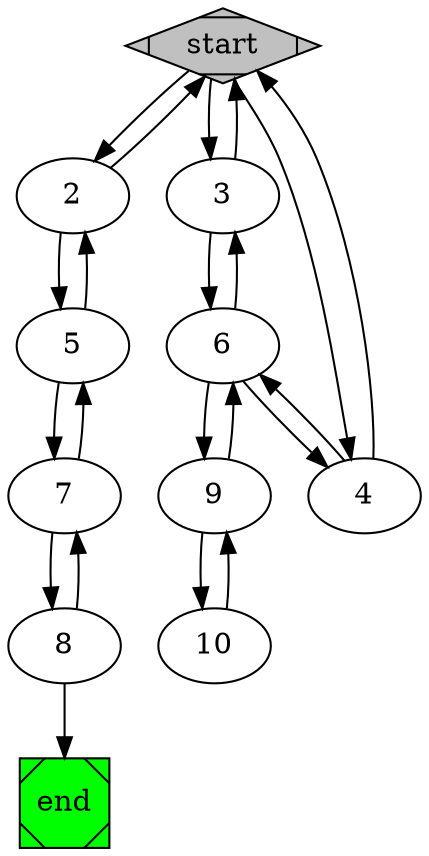 // Graph
digraph {
	1 [label=start fillcolor=grey shape=Mdiamond style=filled]
	0 [label=end fillcolor=green shape=Msquare style=filled]
	1 -> 2
	1 -> 3
	1 -> 4
	2 -> 5
	2 -> 1
	3 -> 1
	3 -> 6
	4 -> 1
	4 -> 6
	5 -> 2
	5 -> 7
	6 -> 4
	6 -> 3
	6 -> 9
	7 -> 5
	7 -> 8
	8 -> 7
	8 -> 0
	9 -> 6
	9 -> 10
	10 -> 9
}
